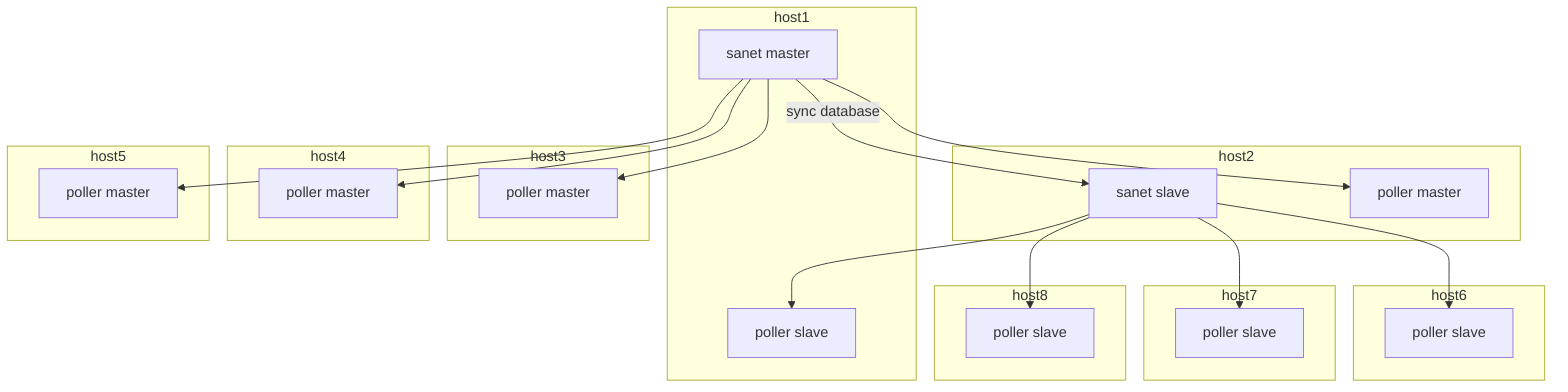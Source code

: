 flowchart TD
subgraph host1
A[sanet master]
B[poller slave]
end
subgraph host2
C[sanet slave]
D[poller master]
end
subgraph host3
E[poller master]
end
subgraph host4
F[poller master]
end
subgraph host5
G[poller master]
end
subgraph host6
H[poller slave]
end
subgraph host7
I[poller slave]
end
subgraph host8
J[poller slave]
end
A --sync database--> C
A --> D & E & F & G
C --> B & H & I & J
